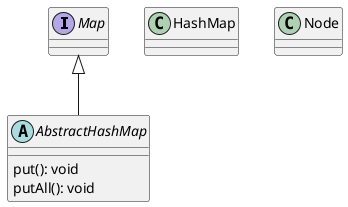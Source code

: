 @startuml
'https://plantuml.com/class-diagram

interface Map
abstract class AbstractHashMap {
put(): void
putAll(): void
}

class HashMap
class Node


Map <|-- AbstractHashMap




@enduml